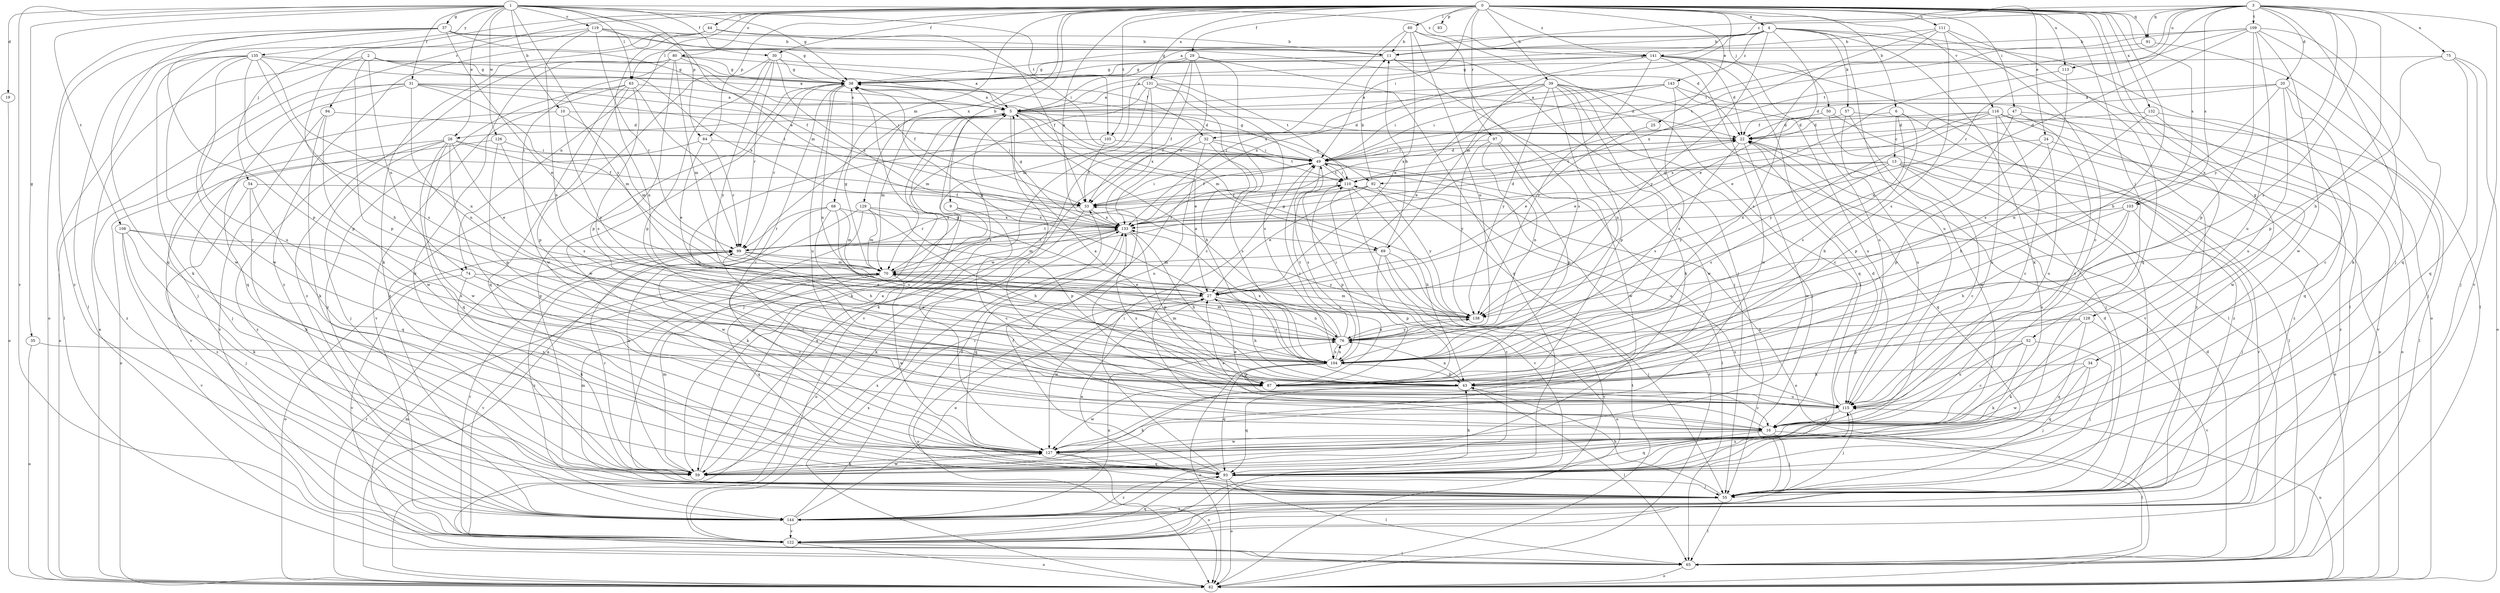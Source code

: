 strict digraph  {
0;
1;
2;
3;
4;
5;
6;
9;
10;
11;
13;
16;
19;
20;
22;
24;
25;
26;
27;
29;
30;
31;
32;
33;
34;
35;
37;
38;
39;
43;
44;
47;
49;
50;
52;
54;
55;
57;
59;
60;
63;
65;
68;
69;
70;
74;
75;
76;
80;
82;
83;
84;
87;
91;
92;
93;
94;
97;
99;
103;
104;
105;
108;
109;
110;
111;
113;
115;
116;
119;
122;
126;
127;
128;
129;
131;
132;
133;
135;
138;
141;
143;
144;
0 -> 4  [label=a];
0 -> 6  [label=b];
0 -> 9  [label=b];
0 -> 24  [label=e];
0 -> 25  [label=e];
0 -> 29  [label=f];
0 -> 30  [label=f];
0 -> 34  [label=g];
0 -> 39  [label=h];
0 -> 43  [label=h];
0 -> 44  [label=i];
0 -> 47  [label=i];
0 -> 49  [label=i];
0 -> 50  [label=j];
0 -> 52  [label=j];
0 -> 54  [label=j];
0 -> 60  [label=l];
0 -> 68  [label=m];
0 -> 74  [label=n];
0 -> 80  [label=o];
0 -> 83  [label=p];
0 -> 84  [label=p];
0 -> 91  [label=q];
0 -> 94  [label=r];
0 -> 97  [label=r];
0 -> 103  [label=s];
0 -> 105  [label=t];
0 -> 111  [label=u];
0 -> 113  [label=u];
0 -> 116  [label=v];
0 -> 128  [label=x];
0 -> 129  [label=x];
0 -> 131  [label=x];
0 -> 132  [label=x];
0 -> 133  [label=x];
0 -> 141  [label=z];
1 -> 10  [label=b];
1 -> 19  [label=d];
1 -> 26  [label=e];
1 -> 30  [label=f];
1 -> 31  [label=f];
1 -> 35  [label=g];
1 -> 37  [label=g];
1 -> 38  [label=g];
1 -> 63  [label=l];
1 -> 69  [label=m];
1 -> 84  [label=p];
1 -> 105  [label=t];
1 -> 108  [label=t];
1 -> 119  [label=v];
1 -> 122  [label=v];
1 -> 126  [label=w];
1 -> 135  [label=y];
1 -> 138  [label=y];
1 -> 141  [label=z];
2 -> 5  [label=a];
2 -> 32  [label=f];
2 -> 38  [label=g];
2 -> 74  [label=n];
2 -> 82  [label=o];
2 -> 87  [label=p];
2 -> 127  [label=w];
3 -> 5  [label=a];
3 -> 20  [label=d];
3 -> 43  [label=h];
3 -> 55  [label=j];
3 -> 75  [label=n];
3 -> 91  [label=q];
3 -> 99  [label=r];
3 -> 103  [label=s];
3 -> 104  [label=s];
3 -> 109  [label=t];
3 -> 110  [label=t];
3 -> 113  [label=u];
3 -> 122  [label=v];
3 -> 138  [label=y];
3 -> 141  [label=z];
4 -> 11  [label=b];
4 -> 38  [label=g];
4 -> 57  [label=k];
4 -> 59  [label=k];
4 -> 63  [label=l];
4 -> 65  [label=l];
4 -> 69  [label=m];
4 -> 82  [label=o];
4 -> 104  [label=s];
4 -> 115  [label=u];
4 -> 138  [label=y];
4 -> 143  [label=z];
5 -> 22  [label=d];
5 -> 26  [label=e];
5 -> 27  [label=e];
5 -> 55  [label=j];
5 -> 59  [label=k];
5 -> 69  [label=m];
5 -> 70  [label=m];
5 -> 92  [label=q];
5 -> 115  [label=u];
6 -> 13  [label=c];
6 -> 32  [label=f];
6 -> 43  [label=h];
6 -> 104  [label=s];
6 -> 144  [label=z];
9 -> 16  [label=c];
9 -> 59  [label=k];
9 -> 133  [label=x];
10 -> 22  [label=d];
10 -> 70  [label=m];
10 -> 138  [label=y];
10 -> 144  [label=z];
11 -> 38  [label=g];
11 -> 55  [label=j];
11 -> 59  [label=k];
13 -> 16  [label=c];
13 -> 33  [label=f];
13 -> 55  [label=j];
13 -> 82  [label=o];
13 -> 92  [label=q];
13 -> 104  [label=s];
13 -> 122  [label=v];
13 -> 138  [label=y];
16 -> 27  [label=e];
16 -> 55  [label=j];
16 -> 65  [label=l];
16 -> 93  [label=q];
16 -> 127  [label=w];
19 -> 82  [label=o];
20 -> 5  [label=a];
20 -> 16  [label=c];
20 -> 22  [label=d];
20 -> 55  [label=j];
20 -> 76  [label=n];
20 -> 115  [label=u];
22 -> 49  [label=i];
22 -> 93  [label=q];
22 -> 104  [label=s];
22 -> 110  [label=t];
22 -> 127  [label=w];
24 -> 49  [label=i];
24 -> 87  [label=p];
24 -> 115  [label=u];
24 -> 144  [label=z];
25 -> 27  [label=e];
26 -> 16  [label=c];
26 -> 27  [label=e];
26 -> 33  [label=f];
26 -> 49  [label=i];
26 -> 55  [label=j];
26 -> 93  [label=q];
26 -> 122  [label=v];
26 -> 127  [label=w];
26 -> 144  [label=z];
27 -> 38  [label=g];
27 -> 43  [label=h];
27 -> 76  [label=n];
27 -> 82  [label=o];
27 -> 104  [label=s];
27 -> 127  [label=w];
27 -> 138  [label=y];
29 -> 16  [label=c];
29 -> 33  [label=f];
29 -> 38  [label=g];
29 -> 70  [label=m];
29 -> 93  [label=q];
29 -> 127  [label=w];
29 -> 133  [label=x];
30 -> 38  [label=g];
30 -> 87  [label=p];
30 -> 99  [label=r];
30 -> 110  [label=t];
30 -> 133  [label=x];
30 -> 138  [label=y];
30 -> 144  [label=z];
31 -> 5  [label=a];
31 -> 49  [label=i];
31 -> 55  [label=j];
31 -> 70  [label=m];
31 -> 76  [label=n];
31 -> 82  [label=o];
31 -> 93  [label=q];
31 -> 110  [label=t];
32 -> 49  [label=i];
32 -> 59  [label=k];
32 -> 104  [label=s];
32 -> 110  [label=t];
32 -> 115  [label=u];
33 -> 49  [label=i];
33 -> 82  [label=o];
33 -> 99  [label=r];
33 -> 133  [label=x];
34 -> 43  [label=h];
34 -> 55  [label=j];
34 -> 93  [label=q];
34 -> 127  [label=w];
35 -> 82  [label=o];
35 -> 104  [label=s];
37 -> 11  [label=b];
37 -> 22  [label=d];
37 -> 27  [label=e];
37 -> 33  [label=f];
37 -> 82  [label=o];
37 -> 87  [label=p];
37 -> 93  [label=q];
37 -> 144  [label=z];
38 -> 5  [label=a];
38 -> 16  [label=c];
38 -> 76  [label=n];
38 -> 99  [label=r];
38 -> 115  [label=u];
38 -> 127  [label=w];
39 -> 5  [label=a];
39 -> 16  [label=c];
39 -> 27  [label=e];
39 -> 33  [label=f];
39 -> 49  [label=i];
39 -> 55  [label=j];
39 -> 76  [label=n];
39 -> 87  [label=p];
39 -> 122  [label=v];
39 -> 127  [label=w];
39 -> 138  [label=y];
43 -> 5  [label=a];
43 -> 59  [label=k];
43 -> 65  [label=l];
43 -> 76  [label=n];
43 -> 93  [label=q];
43 -> 115  [label=u];
44 -> 11  [label=b];
44 -> 33  [label=f];
44 -> 59  [label=k];
44 -> 76  [label=n];
44 -> 144  [label=z];
47 -> 16  [label=c];
47 -> 22  [label=d];
47 -> 65  [label=l];
47 -> 87  [label=p];
49 -> 22  [label=d];
49 -> 33  [label=f];
49 -> 38  [label=g];
49 -> 65  [label=l];
49 -> 82  [label=o];
49 -> 104  [label=s];
49 -> 110  [label=t];
50 -> 22  [label=d];
50 -> 55  [label=j];
50 -> 65  [label=l];
52 -> 16  [label=c];
52 -> 55  [label=j];
52 -> 59  [label=k];
52 -> 104  [label=s];
52 -> 115  [label=u];
54 -> 33  [label=f];
54 -> 59  [label=k];
54 -> 93  [label=q];
54 -> 144  [label=z];
55 -> 22  [label=d];
55 -> 27  [label=e];
55 -> 33  [label=f];
55 -> 38  [label=g];
55 -> 43  [label=h];
55 -> 65  [label=l];
55 -> 70  [label=m];
55 -> 144  [label=z];
57 -> 22  [label=d];
57 -> 82  [label=o];
57 -> 115  [label=u];
57 -> 127  [label=w];
59 -> 5  [label=a];
59 -> 70  [label=m];
59 -> 99  [label=r];
59 -> 127  [label=w];
60 -> 11  [label=b];
60 -> 27  [label=e];
60 -> 55  [label=j];
60 -> 76  [label=n];
60 -> 104  [label=s];
60 -> 133  [label=x];
63 -> 5  [label=a];
63 -> 87  [label=p];
63 -> 93  [label=q];
63 -> 99  [label=r];
63 -> 104  [label=s];
63 -> 122  [label=v];
63 -> 144  [label=z];
65 -> 5  [label=a];
65 -> 22  [label=d];
65 -> 70  [label=m];
65 -> 82  [label=o];
68 -> 43  [label=h];
68 -> 70  [label=m];
68 -> 99  [label=r];
68 -> 104  [label=s];
68 -> 127  [label=w];
68 -> 133  [label=x];
69 -> 11  [label=b];
69 -> 55  [label=j];
69 -> 70  [label=m];
69 -> 82  [label=o];
69 -> 87  [label=p];
69 -> 122  [label=v];
70 -> 27  [label=e];
70 -> 38  [label=g];
70 -> 93  [label=q];
70 -> 110  [label=t];
70 -> 122  [label=v];
70 -> 127  [label=w];
74 -> 16  [label=c];
74 -> 27  [label=e];
74 -> 59  [label=k];
74 -> 122  [label=v];
75 -> 38  [label=g];
75 -> 55  [label=j];
75 -> 82  [label=o];
75 -> 87  [label=p];
75 -> 93  [label=q];
76 -> 5  [label=a];
76 -> 38  [label=g];
76 -> 70  [label=m];
76 -> 104  [label=s];
76 -> 110  [label=t];
76 -> 138  [label=y];
80 -> 5  [label=a];
80 -> 33  [label=f];
80 -> 38  [label=g];
80 -> 59  [label=k];
80 -> 70  [label=m];
80 -> 87  [label=p];
80 -> 127  [label=w];
80 -> 144  [label=z];
82 -> 5  [label=a];
82 -> 99  [label=r];
82 -> 110  [label=t];
82 -> 115  [label=u];
82 -> 133  [label=x];
84 -> 27  [label=e];
84 -> 49  [label=i];
84 -> 82  [label=o];
84 -> 99  [label=r];
87 -> 16  [label=c];
87 -> 49  [label=i];
87 -> 127  [label=w];
91 -> 65  [label=l];
91 -> 110  [label=t];
92 -> 11  [label=b];
92 -> 27  [label=e];
92 -> 33  [label=f];
92 -> 82  [label=o];
92 -> 99  [label=r];
92 -> 138  [label=y];
93 -> 33  [label=f];
93 -> 43  [label=h];
93 -> 49  [label=i];
93 -> 55  [label=j];
93 -> 65  [label=l];
93 -> 82  [label=o];
93 -> 115  [label=u];
93 -> 144  [label=z];
94 -> 22  [label=d];
94 -> 59  [label=k];
94 -> 122  [label=v];
94 -> 127  [label=w];
97 -> 49  [label=i];
97 -> 76  [label=n];
97 -> 87  [label=p];
97 -> 127  [label=w];
97 -> 138  [label=y];
99 -> 70  [label=m];
99 -> 82  [label=o];
99 -> 104  [label=s];
99 -> 133  [label=x];
99 -> 138  [label=y];
99 -> 144  [label=z];
103 -> 43  [label=h];
103 -> 55  [label=j];
103 -> 104  [label=s];
103 -> 115  [label=u];
103 -> 133  [label=x];
104 -> 43  [label=h];
104 -> 49  [label=i];
104 -> 70  [label=m];
104 -> 76  [label=n];
104 -> 82  [label=o];
104 -> 87  [label=p];
104 -> 93  [label=q];
104 -> 133  [label=x];
105 -> 33  [label=f];
105 -> 43  [label=h];
105 -> 49  [label=i];
108 -> 55  [label=j];
108 -> 59  [label=k];
108 -> 99  [label=r];
108 -> 104  [label=s];
108 -> 122  [label=v];
109 -> 11  [label=b];
109 -> 38  [label=g];
109 -> 49  [label=i];
109 -> 59  [label=k];
109 -> 76  [label=n];
109 -> 87  [label=p];
109 -> 93  [label=q];
109 -> 115  [label=u];
109 -> 127  [label=w];
110 -> 33  [label=f];
110 -> 43  [label=h];
110 -> 49  [label=i];
110 -> 87  [label=p];
110 -> 115  [label=u];
110 -> 122  [label=v];
110 -> 144  [label=z];
111 -> 11  [label=b];
111 -> 16  [label=c];
111 -> 27  [label=e];
111 -> 93  [label=q];
111 -> 104  [label=s];
111 -> 133  [label=x];
113 -> 27  [label=e];
113 -> 104  [label=s];
115 -> 16  [label=c];
115 -> 22  [label=d];
115 -> 27  [label=e];
115 -> 55  [label=j];
115 -> 99  [label=r];
115 -> 133  [label=x];
116 -> 16  [label=c];
116 -> 22  [label=d];
116 -> 27  [label=e];
116 -> 82  [label=o];
116 -> 115  [label=u];
116 -> 122  [label=v];
116 -> 133  [label=x];
116 -> 138  [label=y];
116 -> 144  [label=z];
119 -> 11  [label=b];
119 -> 38  [label=g];
119 -> 43  [label=h];
119 -> 49  [label=i];
119 -> 65  [label=l];
119 -> 76  [label=n];
119 -> 99  [label=r];
122 -> 65  [label=l];
122 -> 82  [label=o];
122 -> 93  [label=q];
122 -> 99  [label=r];
122 -> 133  [label=x];
126 -> 49  [label=i];
126 -> 55  [label=j];
126 -> 87  [label=p];
126 -> 104  [label=s];
127 -> 59  [label=k];
127 -> 82  [label=o];
127 -> 93  [label=q];
128 -> 59  [label=k];
128 -> 76  [label=n];
128 -> 87  [label=p];
128 -> 93  [label=q];
128 -> 122  [label=v];
129 -> 43  [label=h];
129 -> 59  [label=k];
129 -> 70  [label=m];
129 -> 87  [label=p];
129 -> 127  [label=w];
129 -> 133  [label=x];
131 -> 5  [label=a];
131 -> 22  [label=d];
131 -> 43  [label=h];
131 -> 70  [label=m];
131 -> 104  [label=s];
131 -> 122  [label=v];
131 -> 133  [label=x];
132 -> 22  [label=d];
132 -> 43  [label=h];
132 -> 93  [label=q];
132 -> 127  [label=w];
133 -> 22  [label=d];
133 -> 38  [label=g];
133 -> 43  [label=h];
133 -> 59  [label=k];
133 -> 70  [label=m];
133 -> 87  [label=p];
133 -> 93  [label=q];
133 -> 99  [label=r];
135 -> 38  [label=g];
135 -> 59  [label=k];
135 -> 65  [label=l];
135 -> 76  [label=n];
135 -> 87  [label=p];
135 -> 104  [label=s];
135 -> 115  [label=u];
135 -> 127  [label=w];
135 -> 133  [label=x];
138 -> 38  [label=g];
138 -> 70  [label=m];
138 -> 76  [label=n];
141 -> 5  [label=a];
141 -> 22  [label=d];
141 -> 38  [label=g];
141 -> 65  [label=l];
141 -> 93  [label=q];
141 -> 115  [label=u];
141 -> 127  [label=w];
141 -> 133  [label=x];
141 -> 138  [label=y];
143 -> 5  [label=a];
143 -> 49  [label=i];
143 -> 104  [label=s];
143 -> 115  [label=u];
143 -> 133  [label=x];
143 -> 144  [label=z];
144 -> 27  [label=e];
144 -> 49  [label=i];
144 -> 76  [label=n];
144 -> 122  [label=v];
}

